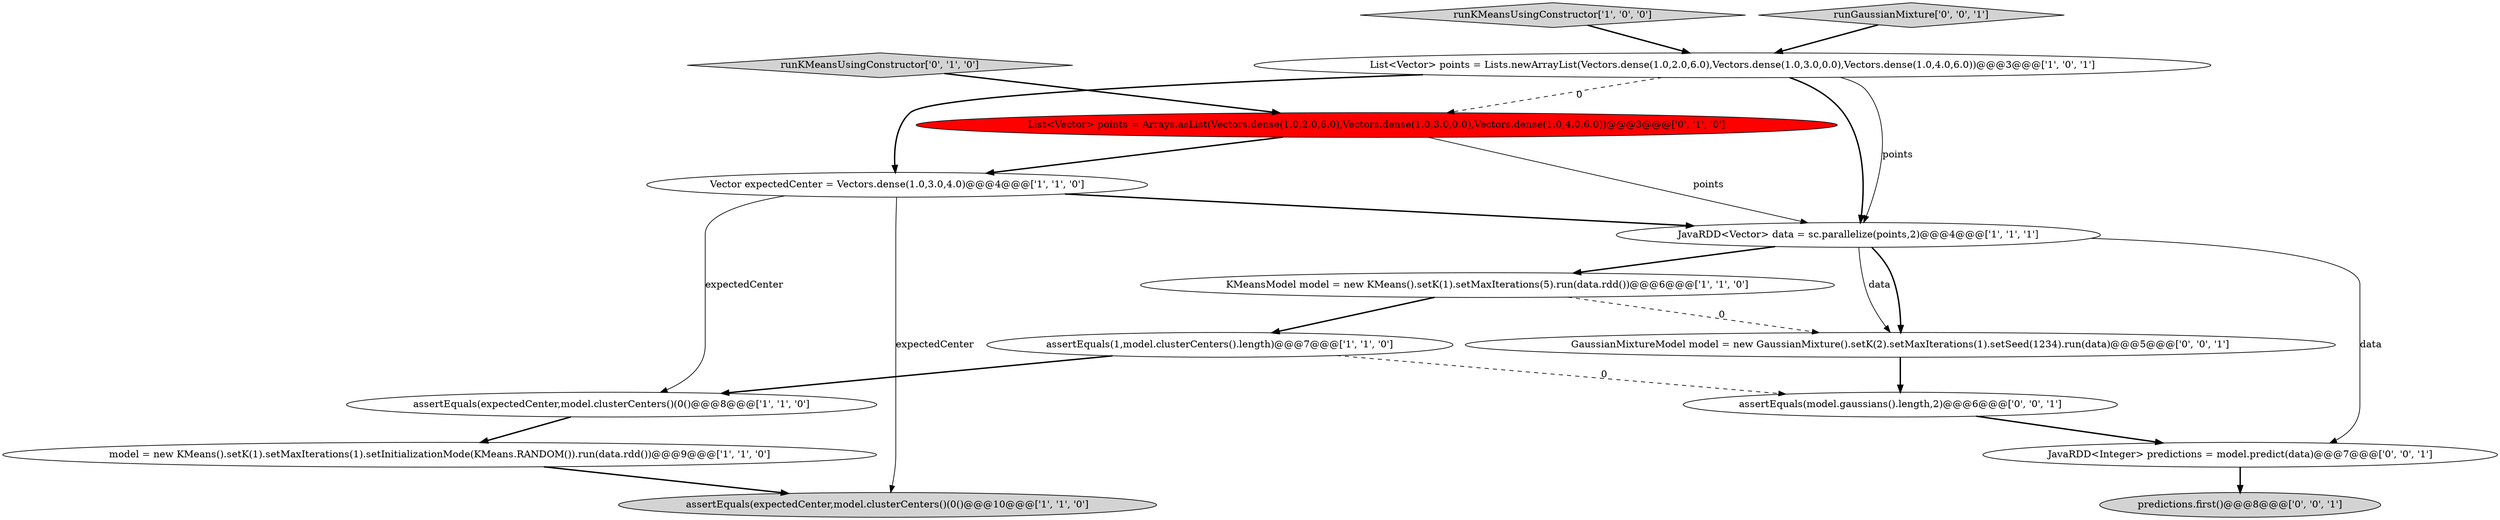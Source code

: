 digraph {
5 [style = filled, label = "runKMeansUsingConstructor['1', '0', '0']", fillcolor = lightgray, shape = diamond image = "AAA0AAABBB1BBB"];
12 [style = filled, label = "GaussianMixtureModel model = new GaussianMixture().setK(2).setMaxIterations(1).setSeed(1234).run(data)@@@5@@@['0', '0', '1']", fillcolor = white, shape = ellipse image = "AAA0AAABBB3BBB"];
1 [style = filled, label = "JavaRDD<Vector> data = sc.parallelize(points,2)@@@4@@@['1', '1', '1']", fillcolor = white, shape = ellipse image = "AAA0AAABBB1BBB"];
9 [style = filled, label = "List<Vector> points = Arrays.asList(Vectors.dense(1.0,2.0,6.0),Vectors.dense(1.0,3.0,0.0),Vectors.dense(1.0,4.0,6.0))@@@3@@@['0', '1', '0']", fillcolor = red, shape = ellipse image = "AAA1AAABBB2BBB"];
10 [style = filled, label = "runKMeansUsingConstructor['0', '1', '0']", fillcolor = lightgray, shape = diamond image = "AAA0AAABBB2BBB"];
13 [style = filled, label = "predictions.first()@@@8@@@['0', '0', '1']", fillcolor = lightgray, shape = ellipse image = "AAA0AAABBB3BBB"];
6 [style = filled, label = "List<Vector> points = Lists.newArrayList(Vectors.dense(1.0,2.0,6.0),Vectors.dense(1.0,3.0,0.0),Vectors.dense(1.0,4.0,6.0))@@@3@@@['1', '0', '1']", fillcolor = white, shape = ellipse image = "AAA0AAABBB1BBB"];
0 [style = filled, label = "model = new KMeans().setK(1).setMaxIterations(1).setInitializationMode(KMeans.RANDOM()).run(data.rdd())@@@9@@@['1', '1', '0']", fillcolor = white, shape = ellipse image = "AAA0AAABBB1BBB"];
15 [style = filled, label = "runGaussianMixture['0', '0', '1']", fillcolor = lightgray, shape = diamond image = "AAA0AAABBB3BBB"];
14 [style = filled, label = "JavaRDD<Integer> predictions = model.predict(data)@@@7@@@['0', '0', '1']", fillcolor = white, shape = ellipse image = "AAA0AAABBB3BBB"];
7 [style = filled, label = "Vector expectedCenter = Vectors.dense(1.0,3.0,4.0)@@@4@@@['1', '1', '0']", fillcolor = white, shape = ellipse image = "AAA0AAABBB1BBB"];
4 [style = filled, label = "assertEquals(1,model.clusterCenters().length)@@@7@@@['1', '1', '0']", fillcolor = white, shape = ellipse image = "AAA0AAABBB1BBB"];
11 [style = filled, label = "assertEquals(model.gaussians().length,2)@@@6@@@['0', '0', '1']", fillcolor = white, shape = ellipse image = "AAA0AAABBB3BBB"];
3 [style = filled, label = "assertEquals(expectedCenter,model.clusterCenters()(0()@@@10@@@['1', '1', '0']", fillcolor = lightgray, shape = ellipse image = "AAA0AAABBB1BBB"];
8 [style = filled, label = "KMeansModel model = new KMeans().setK(1).setMaxIterations(5).run(data.rdd())@@@6@@@['1', '1', '0']", fillcolor = white, shape = ellipse image = "AAA0AAABBB1BBB"];
2 [style = filled, label = "assertEquals(expectedCenter,model.clusterCenters()(0()@@@8@@@['1', '1', '0']", fillcolor = white, shape = ellipse image = "AAA0AAABBB1BBB"];
0->3 [style = bold, label=""];
7->1 [style = bold, label=""];
1->8 [style = bold, label=""];
1->12 [style = solid, label="data"];
11->14 [style = bold, label=""];
6->9 [style = dashed, label="0"];
12->11 [style = bold, label=""];
8->12 [style = dashed, label="0"];
15->6 [style = bold, label=""];
4->2 [style = bold, label=""];
6->1 [style = solid, label="points"];
9->7 [style = bold, label=""];
1->14 [style = solid, label="data"];
6->1 [style = bold, label=""];
2->0 [style = bold, label=""];
5->6 [style = bold, label=""];
7->3 [style = solid, label="expectedCenter"];
9->1 [style = solid, label="points"];
1->12 [style = bold, label=""];
10->9 [style = bold, label=""];
8->4 [style = bold, label=""];
14->13 [style = bold, label=""];
4->11 [style = dashed, label="0"];
6->7 [style = bold, label=""];
7->2 [style = solid, label="expectedCenter"];
}
